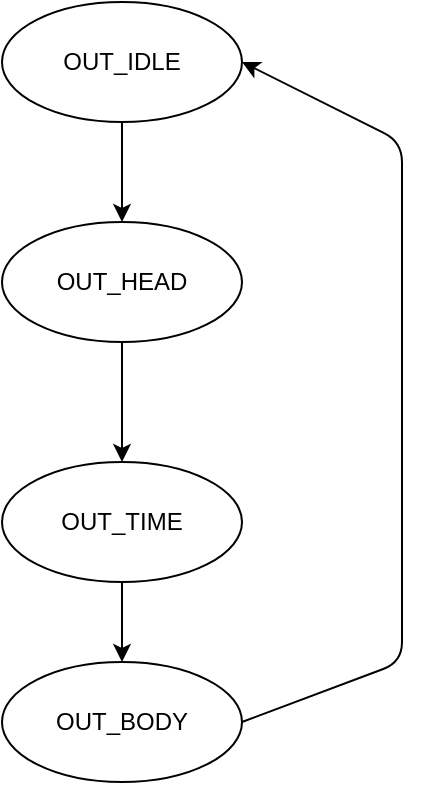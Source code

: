 <mxfile>
    <diagram id="bztYtgFAEGNdMi5Gjceh" name="第 1 页">
        <mxGraphModel dx="962" dy="468" grid="1" gridSize="10" guides="1" tooltips="1" connect="1" arrows="1" fold="1" page="1" pageScale="1" pageWidth="827" pageHeight="1169" background="#ffffff" math="0" shadow="0">
            <root>
                <mxCell id="0"/>
                <mxCell id="1" parent="0"/>
                <mxCell id="11" style="edgeStyle=none;html=1;exitX=0.5;exitY=1;exitDx=0;exitDy=0;entryX=0.5;entryY=0;entryDx=0;entryDy=0;strokeColor=#000000;" edge="1" source="12" target="15" parent="1">
                    <mxGeometry relative="1" as="geometry"/>
                </mxCell>
                <mxCell id="12" value="&lt;font color=&quot;#000000&quot;&gt;OUT_IDLE&lt;/font&gt;" style="ellipse;whiteSpace=wrap;html=1;strokeColor=#000000;fillColor=#FFFFFF;" vertex="1" parent="1">
                    <mxGeometry x="480" y="70" width="120" height="60" as="geometry"/>
                </mxCell>
                <mxCell id="13" style="edgeStyle=none;html=1;strokeColor=#000000;" edge="1" source="15" target="18" parent="1">
                    <mxGeometry relative="1" as="geometry"/>
                </mxCell>
                <mxCell id="15" value="&lt;font color=&quot;#000000&quot;&gt;OUT_HEAD&lt;/font&gt;" style="ellipse;whiteSpace=wrap;html=1;strokeColor=#000000;fillColor=#FFFFFF;" vertex="1" parent="1">
                    <mxGeometry x="480" y="180" width="120" height="60" as="geometry"/>
                </mxCell>
                <mxCell id="20" style="edgeStyle=none;html=1;exitX=0.5;exitY=1;exitDx=0;exitDy=0;strokeColor=#000000;" edge="1" parent="1" source="18" target="19">
                    <mxGeometry relative="1" as="geometry"/>
                </mxCell>
                <mxCell id="18" value="&lt;font color=&quot;#000000&quot;&gt;OUT_TIME&lt;/font&gt;" style="ellipse;whiteSpace=wrap;html=1;strokeColor=#000000;fillColor=#FFFFFF;" vertex="1" parent="1">
                    <mxGeometry x="480" y="300" width="120" height="60" as="geometry"/>
                </mxCell>
                <mxCell id="21" style="edgeStyle=none;html=1;exitX=1;exitY=0.5;exitDx=0;exitDy=0;entryX=1;entryY=0.5;entryDx=0;entryDy=0;strokeColor=#000000;" edge="1" parent="1" source="19" target="12">
                    <mxGeometry relative="1" as="geometry">
                        <Array as="points">
                            <mxPoint x="680" y="400"/>
                            <mxPoint x="680" y="140"/>
                        </Array>
                    </mxGeometry>
                </mxCell>
                <mxCell id="19" value="&lt;font color=&quot;#000000&quot;&gt;OUT_BODY&lt;/font&gt;" style="ellipse;whiteSpace=wrap;html=1;strokeColor=#000000;fillColor=#FFFFFF;" vertex="1" parent="1">
                    <mxGeometry x="480" y="400" width="120" height="60" as="geometry"/>
                </mxCell>
            </root>
        </mxGraphModel>
    </diagram>
</mxfile>